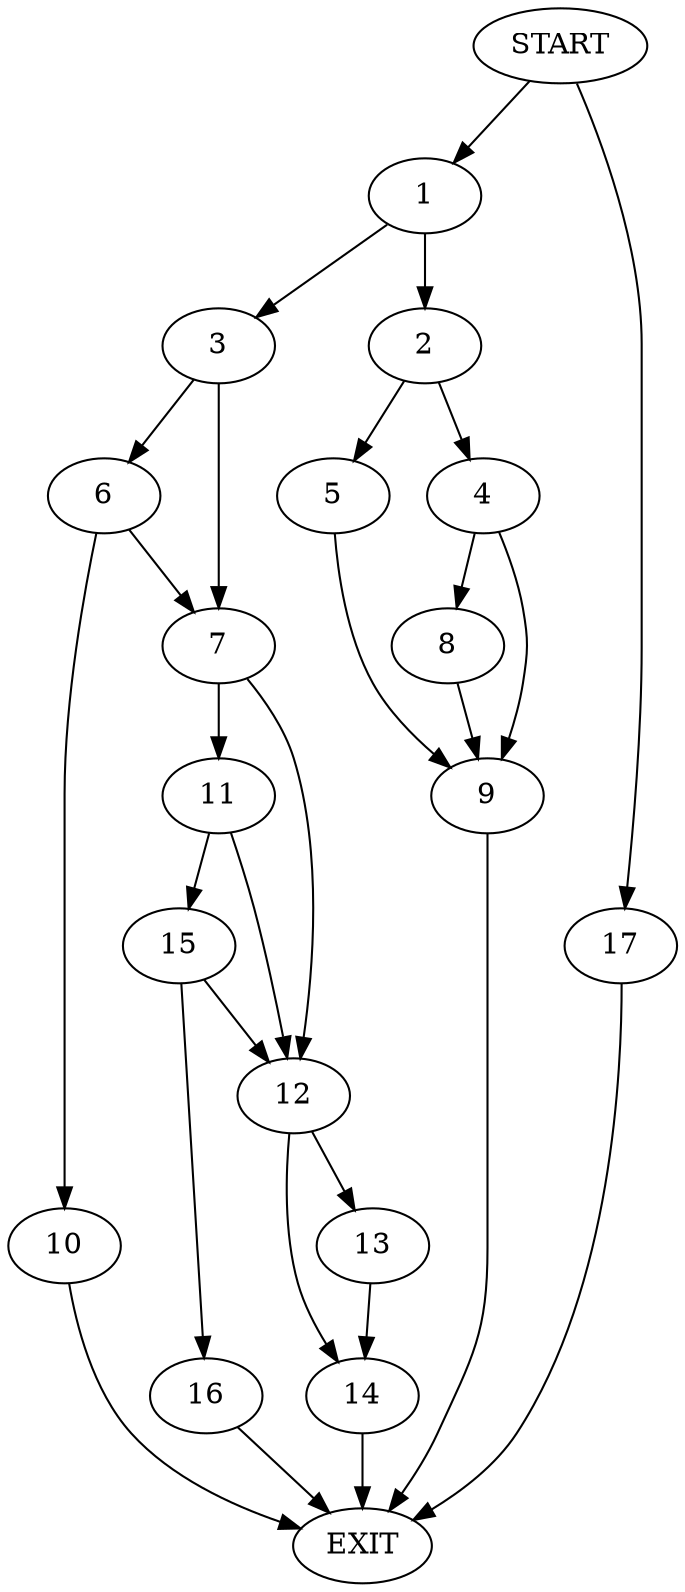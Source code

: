 digraph {
0 [label="START"]
18 [label="EXIT"]
0 -> 1
1 -> 2
1 -> 3
2 -> 4
2 -> 5
3 -> 6
3 -> 7
4 -> 8
4 -> 9
5 -> 9
9 -> 18
8 -> 9
6 -> 7
6 -> 10
7 -> 11
7 -> 12
10 -> 18
12 -> 13
12 -> 14
11 -> 15
11 -> 12
15 -> 16
15 -> 12
16 -> 18
13 -> 14
14 -> 18
0 -> 17
17 -> 18
}
